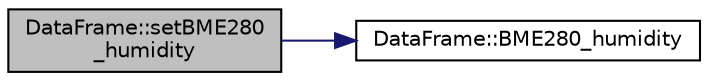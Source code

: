 digraph "DataFrame::setBME280_humidity"
{
 // LATEX_PDF_SIZE
  edge [fontname="Helvetica",fontsize="10",labelfontname="Helvetica",labelfontsize="10"];
  node [fontname="Helvetica",fontsize="10",shape=record];
  rankdir="LR";
  Node1 [label="DataFrame::setBME280\l_humidity",height=0.2,width=0.4,color="black", fillcolor="grey75", style="filled", fontcolor="black",tooltip="Setter for BME280_humidity attribute."];
  Node1 -> Node2 [color="midnightblue",fontsize="10",style="solid",fontname="Helvetica"];
  Node2 [label="DataFrame::BME280_humidity",height=0.2,width=0.4,color="black", fillcolor="white", style="filled",URL="$class_data_frame.html#ad70782bfd8bad9239840c0e3315b230e",tooltip="Getter for BME280_humidity attribute."];
}
